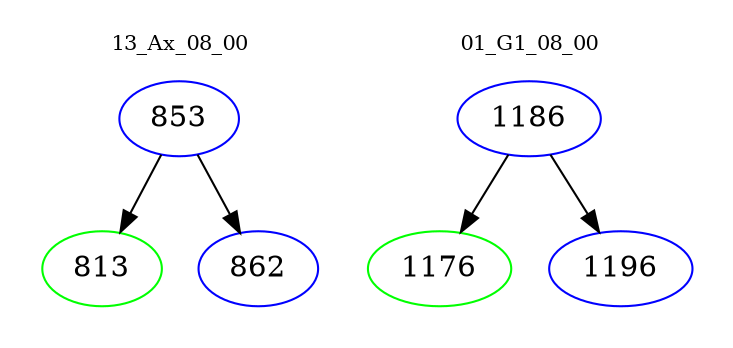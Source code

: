 digraph{
subgraph cluster_0 {
color = white
label = "13_Ax_08_00";
fontsize=10;
T0_853 [label="853", color="blue"]
T0_853 -> T0_813 [color="black"]
T0_813 [label="813", color="green"]
T0_853 -> T0_862 [color="black"]
T0_862 [label="862", color="blue"]
}
subgraph cluster_1 {
color = white
label = "01_G1_08_00";
fontsize=10;
T1_1186 [label="1186", color="blue"]
T1_1186 -> T1_1176 [color="black"]
T1_1176 [label="1176", color="green"]
T1_1186 -> T1_1196 [color="black"]
T1_1196 [label="1196", color="blue"]
}
}
